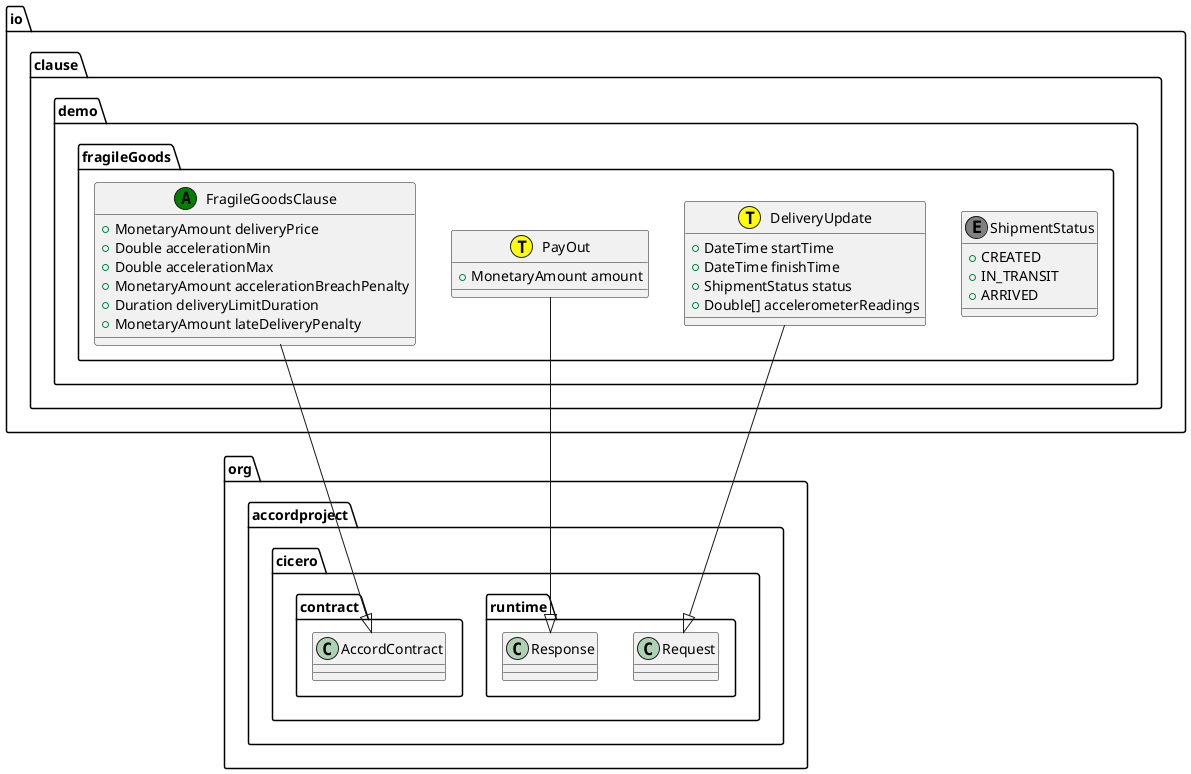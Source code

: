 @startuml
class io.clause.demo.fragileGoods.ShipmentStatus << (E,grey) >> {
   + CREATED
   + IN_TRANSIT
   + ARRIVED
}
class io.clause.demo.fragileGoods.DeliveryUpdate << (T,yellow) >> {
   + DateTime startTime
   + DateTime finishTime
   + ShipmentStatus status
   + Double[] accelerometerReadings
}
io.clause.demo.fragileGoods.DeliveryUpdate --|> org.accordproject.cicero.runtime.Request
class io.clause.demo.fragileGoods.PayOut << (T,yellow) >> {
   + MonetaryAmount amount
}
io.clause.demo.fragileGoods.PayOut --|> org.accordproject.cicero.runtime.Response
class io.clause.demo.fragileGoods.FragileGoodsClause << (A,green) >> {
   + MonetaryAmount deliveryPrice
   + Double accelerationMin
   + Double accelerationMax
   + MonetaryAmount accelerationBreachPenalty
   + Duration deliveryLimitDuration
   + MonetaryAmount lateDeliveryPenalty
}
io.clause.demo.fragileGoods.FragileGoodsClause --|> org.accordproject.cicero.contract.AccordContract
@enduml
